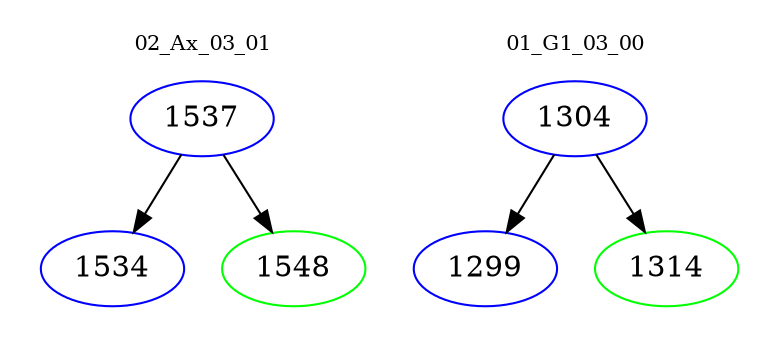 digraph{
subgraph cluster_0 {
color = white
label = "02_Ax_03_01";
fontsize=10;
T0_1537 [label="1537", color="blue"]
T0_1537 -> T0_1534 [color="black"]
T0_1534 [label="1534", color="blue"]
T0_1537 -> T0_1548 [color="black"]
T0_1548 [label="1548", color="green"]
}
subgraph cluster_1 {
color = white
label = "01_G1_03_00";
fontsize=10;
T1_1304 [label="1304", color="blue"]
T1_1304 -> T1_1299 [color="black"]
T1_1299 [label="1299", color="blue"]
T1_1304 -> T1_1314 [color="black"]
T1_1314 [label="1314", color="green"]
}
}
